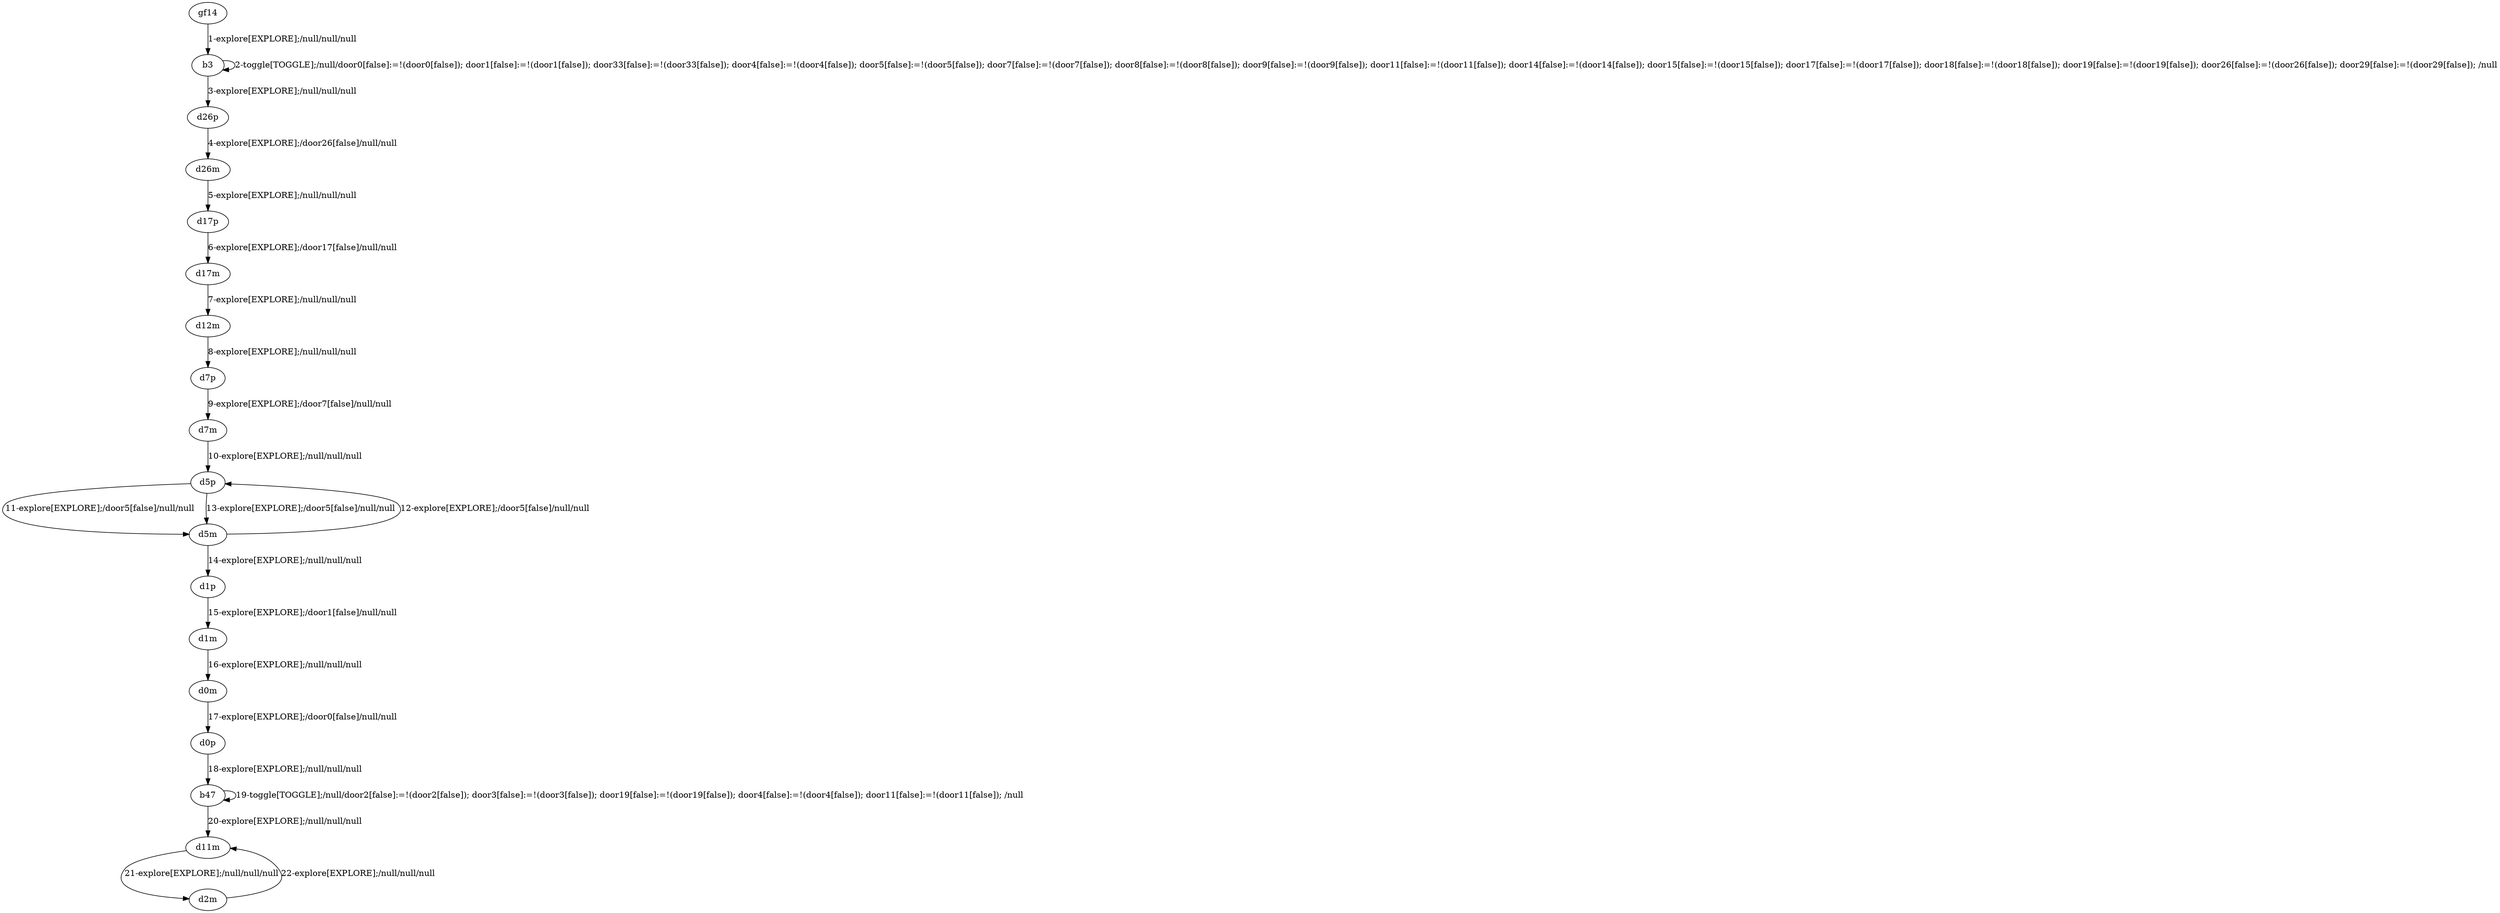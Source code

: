 # Total number of goals covered by this test: 2
# d5m --> d5p
# b47 --> b47

digraph g {
"gf14" -> "b3" [label = "1-explore[EXPLORE];/null/null/null"];
"b3" -> "b3" [label = "2-toggle[TOGGLE];/null/door0[false]:=!(door0[false]); door1[false]:=!(door1[false]); door33[false]:=!(door33[false]); door4[false]:=!(door4[false]); door5[false]:=!(door5[false]); door7[false]:=!(door7[false]); door8[false]:=!(door8[false]); door9[false]:=!(door9[false]); door11[false]:=!(door11[false]); door14[false]:=!(door14[false]); door15[false]:=!(door15[false]); door17[false]:=!(door17[false]); door18[false]:=!(door18[false]); door19[false]:=!(door19[false]); door26[false]:=!(door26[false]); door29[false]:=!(door29[false]); /null"];
"b3" -> "d26p" [label = "3-explore[EXPLORE];/null/null/null"];
"d26p" -> "d26m" [label = "4-explore[EXPLORE];/door26[false]/null/null"];
"d26m" -> "d17p" [label = "5-explore[EXPLORE];/null/null/null"];
"d17p" -> "d17m" [label = "6-explore[EXPLORE];/door17[false]/null/null"];
"d17m" -> "d12m" [label = "7-explore[EXPLORE];/null/null/null"];
"d12m" -> "d7p" [label = "8-explore[EXPLORE];/null/null/null"];
"d7p" -> "d7m" [label = "9-explore[EXPLORE];/door7[false]/null/null"];
"d7m" -> "d5p" [label = "10-explore[EXPLORE];/null/null/null"];
"d5p" -> "d5m" [label = "11-explore[EXPLORE];/door5[false]/null/null"];
"d5m" -> "d5p" [label = "12-explore[EXPLORE];/door5[false]/null/null"];
"d5p" -> "d5m" [label = "13-explore[EXPLORE];/door5[false]/null/null"];
"d5m" -> "d1p" [label = "14-explore[EXPLORE];/null/null/null"];
"d1p" -> "d1m" [label = "15-explore[EXPLORE];/door1[false]/null/null"];
"d1m" -> "d0m" [label = "16-explore[EXPLORE];/null/null/null"];
"d0m" -> "d0p" [label = "17-explore[EXPLORE];/door0[false]/null/null"];
"d0p" -> "b47" [label = "18-explore[EXPLORE];/null/null/null"];
"b47" -> "b47" [label = "19-toggle[TOGGLE];/null/door2[false]:=!(door2[false]); door3[false]:=!(door3[false]); door19[false]:=!(door19[false]); door4[false]:=!(door4[false]); door11[false]:=!(door11[false]); /null"];
"b47" -> "d11m" [label = "20-explore[EXPLORE];/null/null/null"];
"d11m" -> "d2m" [label = "21-explore[EXPLORE];/null/null/null"];
"d2m" -> "d11m" [label = "22-explore[EXPLORE];/null/null/null"];
}